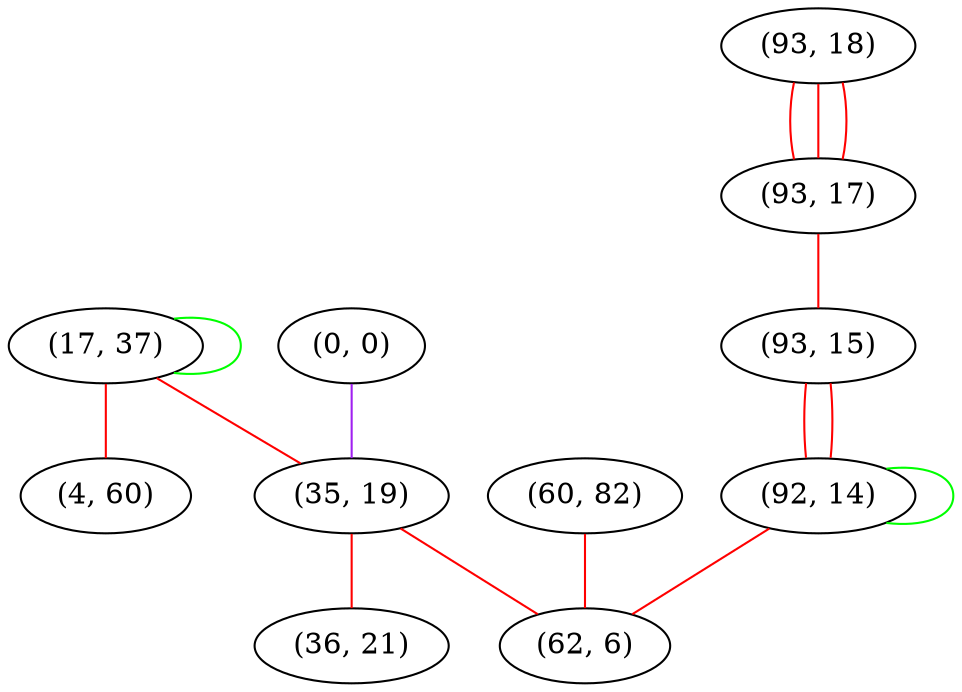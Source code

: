 graph "" {
"(17, 37)";
"(4, 60)";
"(93, 18)";
"(60, 82)";
"(93, 17)";
"(0, 0)";
"(35, 19)";
"(36, 21)";
"(93, 15)";
"(92, 14)";
"(62, 6)";
"(17, 37)" -- "(17, 37)"  [color=green, key=0, weight=2];
"(17, 37)" -- "(4, 60)"  [color=red, key=0, weight=1];
"(17, 37)" -- "(35, 19)"  [color=red, key=0, weight=1];
"(93, 18)" -- "(93, 17)"  [color=red, key=0, weight=1];
"(93, 18)" -- "(93, 17)"  [color=red, key=1, weight=1];
"(93, 18)" -- "(93, 17)"  [color=red, key=2, weight=1];
"(60, 82)" -- "(62, 6)"  [color=red, key=0, weight=1];
"(93, 17)" -- "(93, 15)"  [color=red, key=0, weight=1];
"(0, 0)" -- "(35, 19)"  [color=purple, key=0, weight=4];
"(35, 19)" -- "(36, 21)"  [color=red, key=0, weight=1];
"(35, 19)" -- "(62, 6)"  [color=red, key=0, weight=1];
"(93, 15)" -- "(92, 14)"  [color=red, key=0, weight=1];
"(93, 15)" -- "(92, 14)"  [color=red, key=1, weight=1];
"(92, 14)" -- "(92, 14)"  [color=green, key=0, weight=2];
"(92, 14)" -- "(62, 6)"  [color=red, key=0, weight=1];
}
